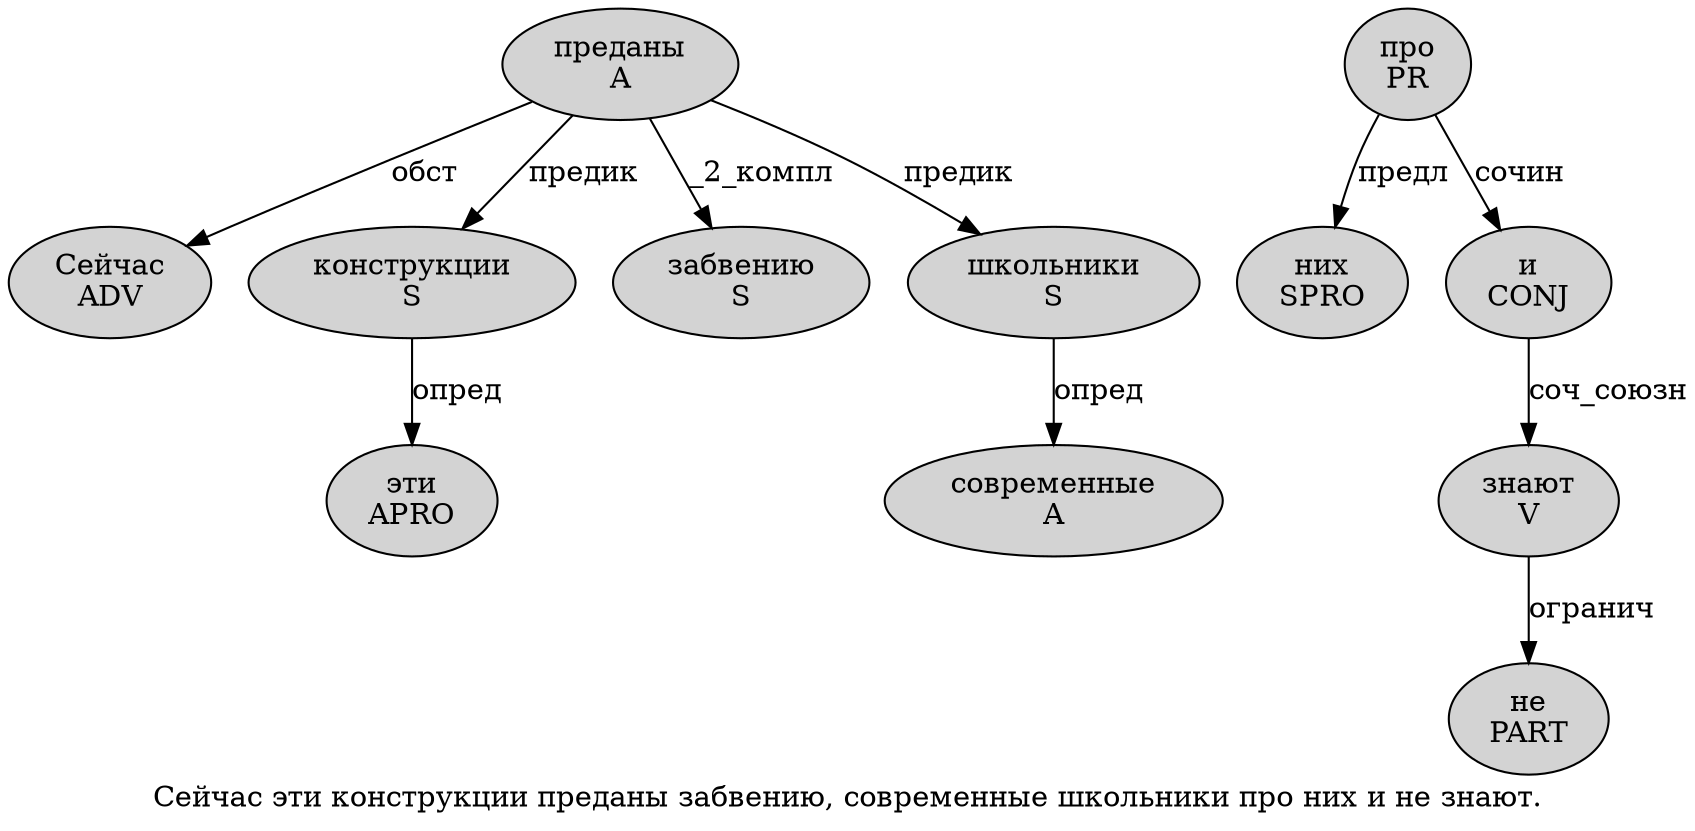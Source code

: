 digraph SENTENCE_275 {
	graph [label="Сейчас эти конструкции преданы забвению, современные школьники про них и не знают."]
	node [style=filled]
		0 [label="Сейчас
ADV" color="" fillcolor=lightgray penwidth=1 shape=ellipse]
		1 [label="эти
APRO" color="" fillcolor=lightgray penwidth=1 shape=ellipse]
		2 [label="конструкции
S" color="" fillcolor=lightgray penwidth=1 shape=ellipse]
		3 [label="преданы
A" color="" fillcolor=lightgray penwidth=1 shape=ellipse]
		4 [label="забвению
S" color="" fillcolor=lightgray penwidth=1 shape=ellipse]
		6 [label="современные
A" color="" fillcolor=lightgray penwidth=1 shape=ellipse]
		7 [label="школьники
S" color="" fillcolor=lightgray penwidth=1 shape=ellipse]
		8 [label="про
PR" color="" fillcolor=lightgray penwidth=1 shape=ellipse]
		9 [label="них
SPRO" color="" fillcolor=lightgray penwidth=1 shape=ellipse]
		10 [label="и
CONJ" color="" fillcolor=lightgray penwidth=1 shape=ellipse]
		11 [label="не
PART" color="" fillcolor=lightgray penwidth=1 shape=ellipse]
		12 [label="знают
V" color="" fillcolor=lightgray penwidth=1 shape=ellipse]
			10 -> 12 [label="соч_союзн"]
			12 -> 11 [label="огранич"]
			8 -> 9 [label="предл"]
			8 -> 10 [label="сочин"]
			3 -> 0 [label="обст"]
			3 -> 2 [label="предик"]
			3 -> 4 [label="_2_компл"]
			3 -> 7 [label="предик"]
			7 -> 6 [label="опред"]
			2 -> 1 [label="опред"]
}